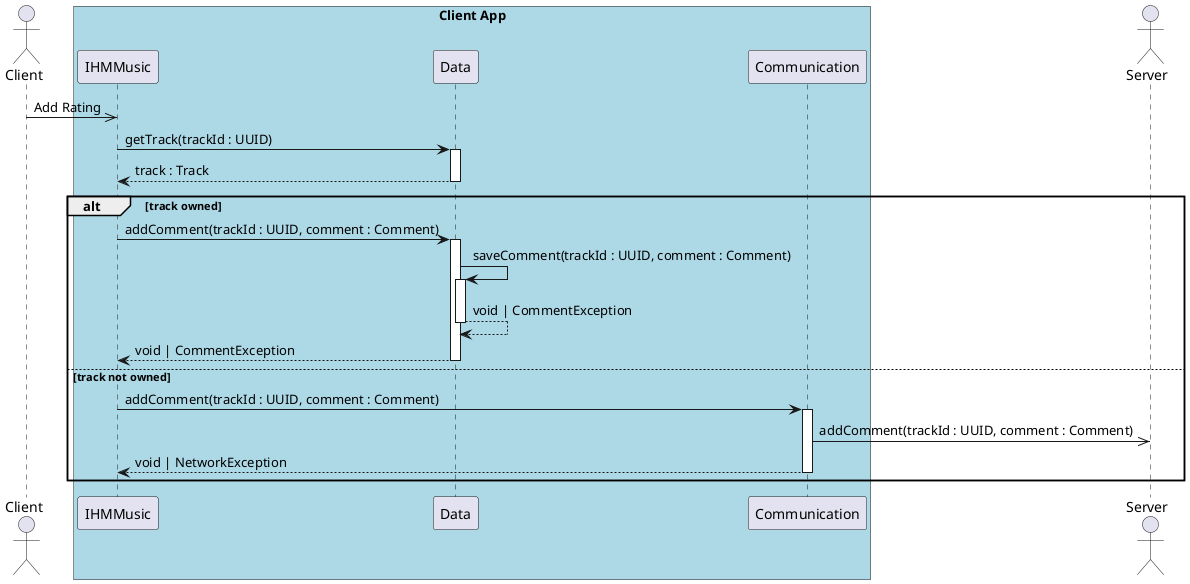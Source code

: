 @startuml 4.2. User add a comment to a music (client - sender)

actor Client as client

box "Client App" #LightBlue
    participant IHMMusic as ihm
    participant Data as data
    participant Communication as com
end box

actor Server as server

client ->> ihm : Add Rating

ihm -> data++ : getTrack(trackId : UUID)
return track : Track

alt track owned
    ihm -> data++ : addComment(trackId : UUID, comment : Comment)
    data -> data++ : saveComment(trackId : UUID, comment : Comment)
    return void | CommentException
    return void | CommentException
else track not owned
    ihm -> com++ : addComment(trackId : UUID, comment : Comment)
    com ->> server : addComment(trackId : UUID, comment : Comment)
    return void | NetworkException
end

deactivate ihm

@enduml